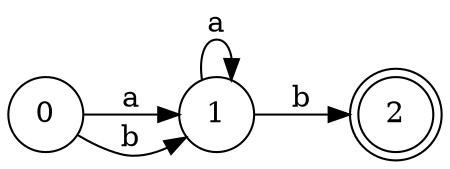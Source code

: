 digraph fa {
rankdir=LR;
node[shape=doublecircle];"2";
node[shape=circle];
"0"->"1"[label="a"];
"0"->"1"[label="b"];
"1"->"1"[label="a"];
"1"->"2"[label="b"];
}
